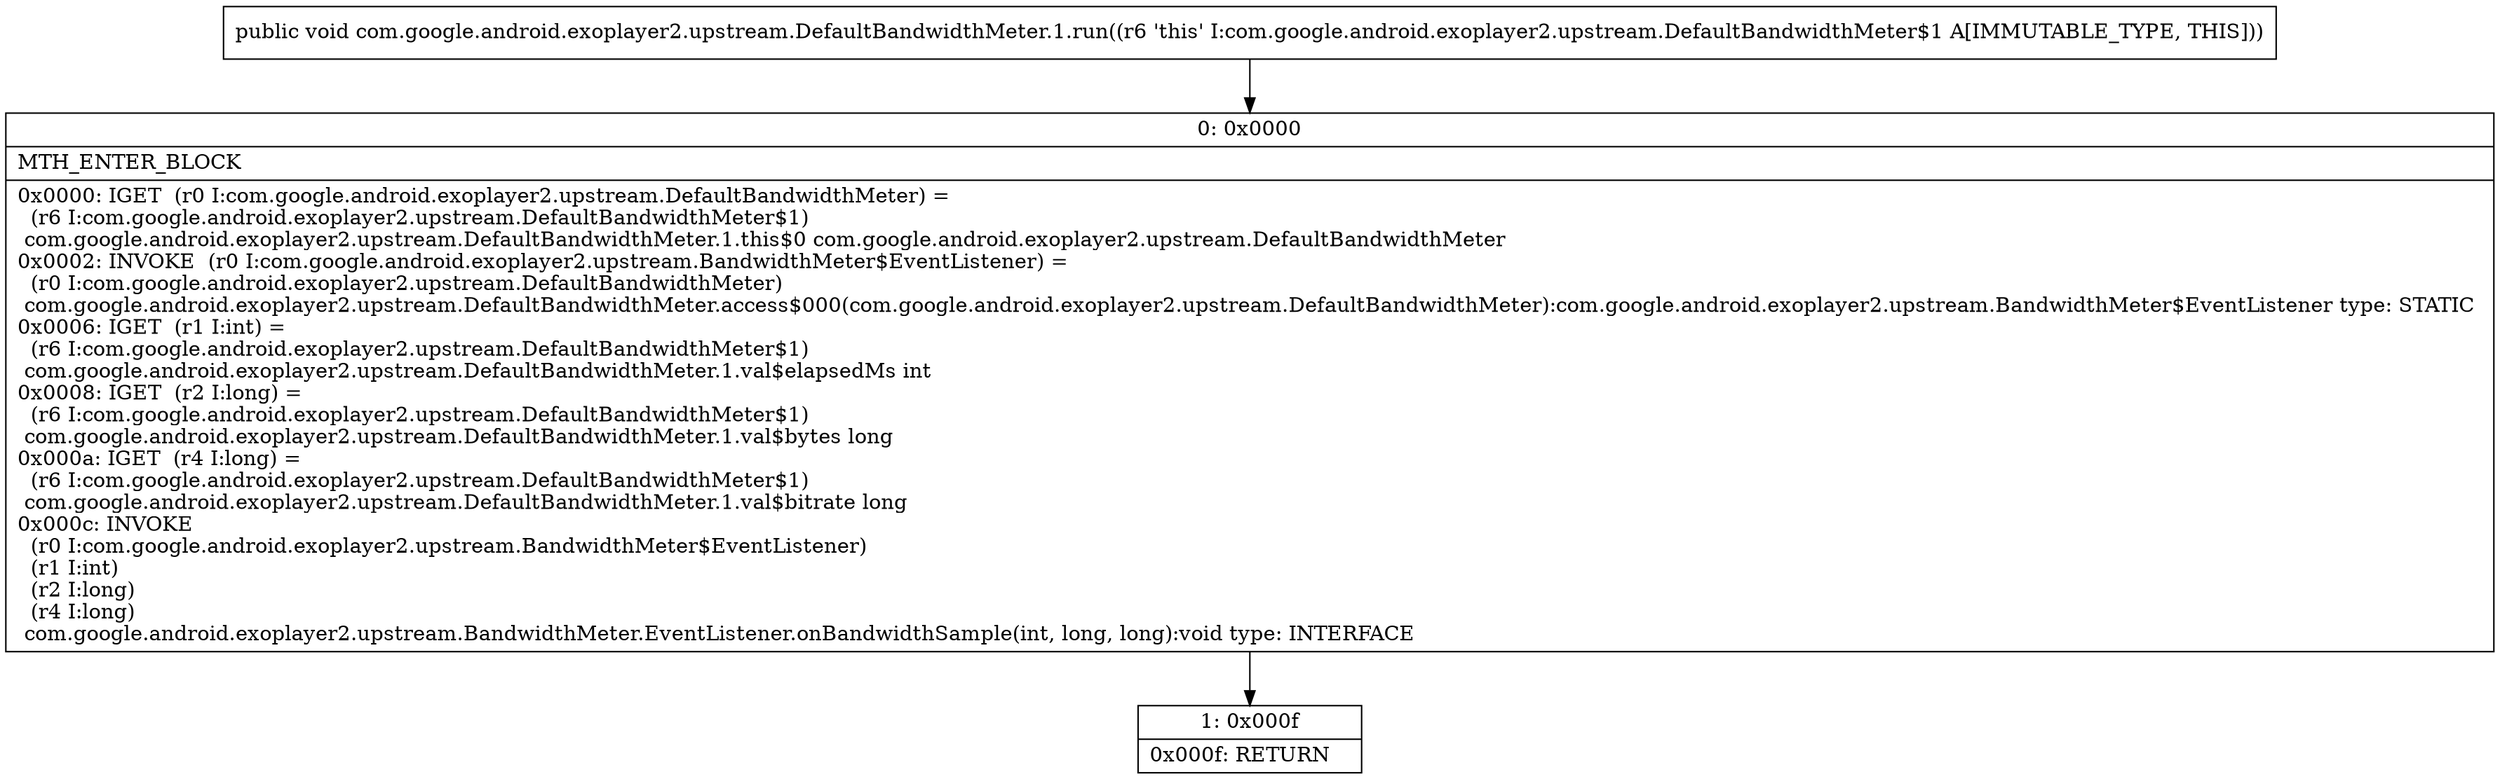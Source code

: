 digraph "CFG forcom.google.android.exoplayer2.upstream.DefaultBandwidthMeter.1.run()V" {
Node_0 [shape=record,label="{0\:\ 0x0000|MTH_ENTER_BLOCK\l|0x0000: IGET  (r0 I:com.google.android.exoplayer2.upstream.DefaultBandwidthMeter) = \l  (r6 I:com.google.android.exoplayer2.upstream.DefaultBandwidthMeter$1)\l com.google.android.exoplayer2.upstream.DefaultBandwidthMeter.1.this$0 com.google.android.exoplayer2.upstream.DefaultBandwidthMeter \l0x0002: INVOKE  (r0 I:com.google.android.exoplayer2.upstream.BandwidthMeter$EventListener) = \l  (r0 I:com.google.android.exoplayer2.upstream.DefaultBandwidthMeter)\l com.google.android.exoplayer2.upstream.DefaultBandwidthMeter.access$000(com.google.android.exoplayer2.upstream.DefaultBandwidthMeter):com.google.android.exoplayer2.upstream.BandwidthMeter$EventListener type: STATIC \l0x0006: IGET  (r1 I:int) = \l  (r6 I:com.google.android.exoplayer2.upstream.DefaultBandwidthMeter$1)\l com.google.android.exoplayer2.upstream.DefaultBandwidthMeter.1.val$elapsedMs int \l0x0008: IGET  (r2 I:long) = \l  (r6 I:com.google.android.exoplayer2.upstream.DefaultBandwidthMeter$1)\l com.google.android.exoplayer2.upstream.DefaultBandwidthMeter.1.val$bytes long \l0x000a: IGET  (r4 I:long) = \l  (r6 I:com.google.android.exoplayer2.upstream.DefaultBandwidthMeter$1)\l com.google.android.exoplayer2.upstream.DefaultBandwidthMeter.1.val$bitrate long \l0x000c: INVOKE  \l  (r0 I:com.google.android.exoplayer2.upstream.BandwidthMeter$EventListener)\l  (r1 I:int)\l  (r2 I:long)\l  (r4 I:long)\l com.google.android.exoplayer2.upstream.BandwidthMeter.EventListener.onBandwidthSample(int, long, long):void type: INTERFACE \l}"];
Node_1 [shape=record,label="{1\:\ 0x000f|0x000f: RETURN   \l}"];
MethodNode[shape=record,label="{public void com.google.android.exoplayer2.upstream.DefaultBandwidthMeter.1.run((r6 'this' I:com.google.android.exoplayer2.upstream.DefaultBandwidthMeter$1 A[IMMUTABLE_TYPE, THIS])) }"];
MethodNode -> Node_0;
Node_0 -> Node_1;
}

